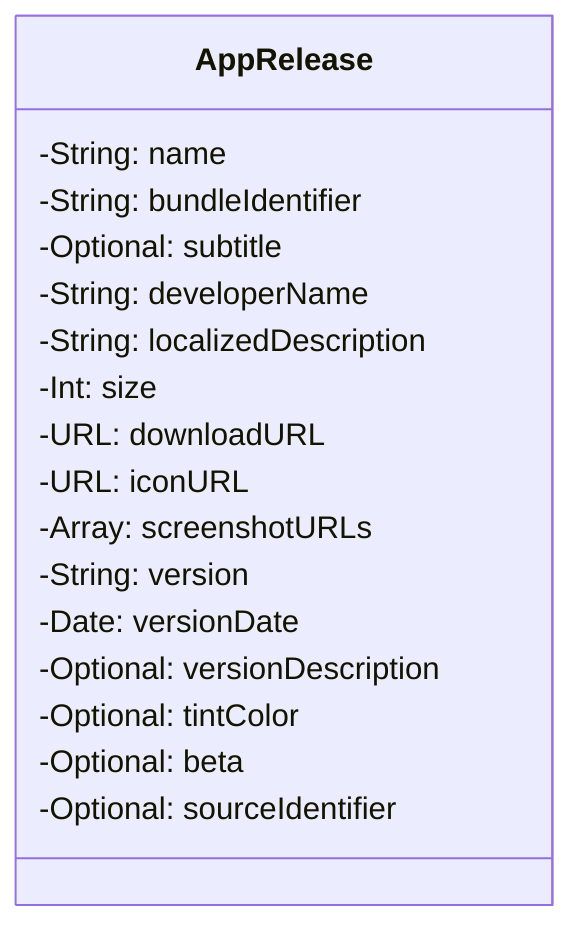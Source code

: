classDiagram
    class AppRelease {
        -String: name
        -String: bundleIdentifier
        -Optional<String>: subtitle
        -String: developerName
        -String: localizedDescription
        -Int: size
        -URL: downloadURL
        -URL: iconURL
        -Array<URL>: screenshotURLs
        -String: version
        -Date: versionDate
        -Optional<String>: versionDescription
        -Optional<String>: tintColor
        -Optional<Bool>: beta
        -Optional<String>: sourceIdentifier
    }